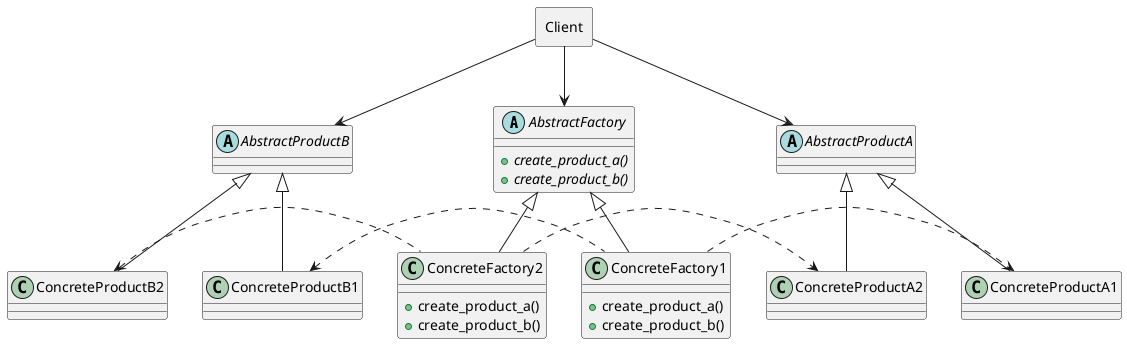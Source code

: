 @startuml abstract_factory
allowmixing

abstract class AbstractFactory {
  {abstract} +create_product_a()
  {abstract} +create_product_b()
}

class ConcreteFactory1 {
  +create_product_a()
  +create_product_b()
}

class ConcreteFactory2 {
  +create_product_a()
  +create_product_b()
}

abstract class AbstractProductA {
}

abstract class AbstractProductB {
}

class ConcreteProductA1 {
}

class ConcreteProductA2 {
}

class ConcreteProductB1 {
}

class ConcreteProductB2 {
}



rectangle Client

Client --> AbstractFactory
Client --> AbstractProductA
Client --> AbstractProductB

AbstractFactory <|-down- ConcreteFactory1
AbstractFactory <|-down- ConcreteFactory2
AbstractProductA <|-down- ConcreteProductA1
AbstractProductA <|-down- ConcreteProductA2
AbstractProductB <|-down- ConcreteProductB1
AbstractProductB <|-down- ConcreteProductB2
ConcreteFactory1 .right.> ConcreteProductA1
ConcreteFactory1 .left.> ConcreteProductB1
ConcreteFactory2 .right.> ConcreteProductA2
ConcreteFactory2 .left.> ConcreteProductB2
@enduml
